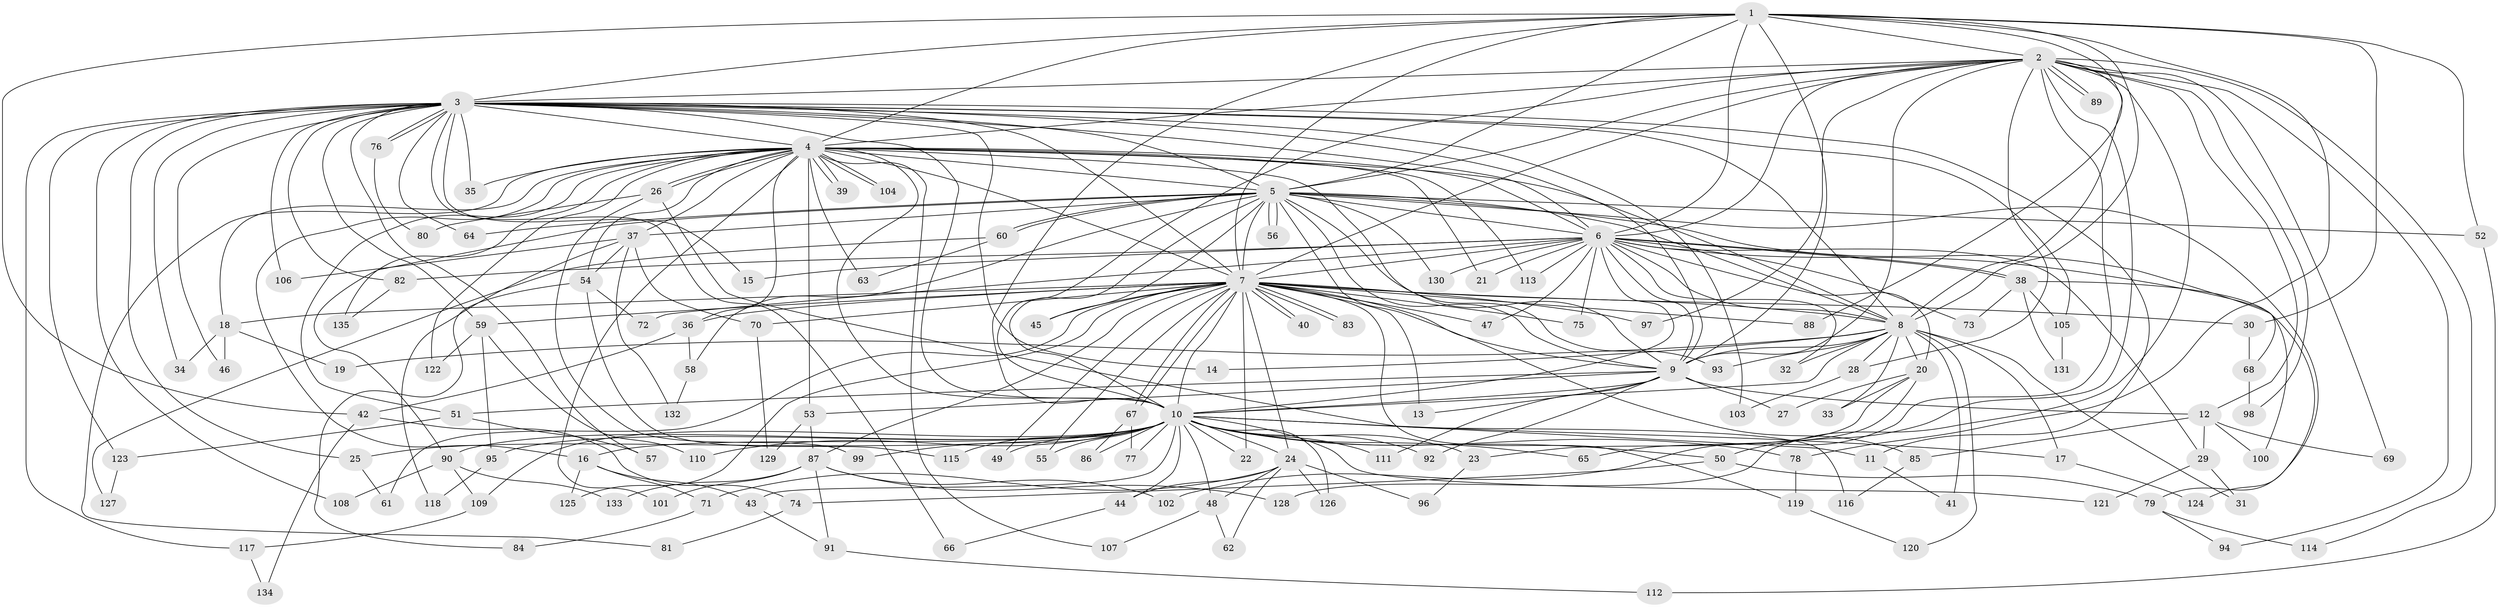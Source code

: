 // coarse degree distribution, {14: 0.018518518518518517, 19: 0.018518518518518517, 25: 0.018518518518518517, 1: 0.1111111111111111, 4: 0.16666666666666666, 2: 0.16666666666666666, 3: 0.16666666666666666, 5: 0.12962962962962962, 6: 0.037037037037037035, 13: 0.037037037037037035, 26: 0.018518518518518517, 18: 0.037037037037037035, 16: 0.018518518518518517, 8: 0.018518518518518517, 7: 0.018518518518518517, 23: 0.018518518518518517}
// Generated by graph-tools (version 1.1) at 2025/36/03/04/25 23:36:29]
// undirected, 135 vertices, 295 edges
graph export_dot {
  node [color=gray90,style=filled];
  1;
  2;
  3;
  4;
  5;
  6;
  7;
  8;
  9;
  10;
  11;
  12;
  13;
  14;
  15;
  16;
  17;
  18;
  19;
  20;
  21;
  22;
  23;
  24;
  25;
  26;
  27;
  28;
  29;
  30;
  31;
  32;
  33;
  34;
  35;
  36;
  37;
  38;
  39;
  40;
  41;
  42;
  43;
  44;
  45;
  46;
  47;
  48;
  49;
  50;
  51;
  52;
  53;
  54;
  55;
  56;
  57;
  58;
  59;
  60;
  61;
  62;
  63;
  64;
  65;
  66;
  67;
  68;
  69;
  70;
  71;
  72;
  73;
  74;
  75;
  76;
  77;
  78;
  79;
  80;
  81;
  82;
  83;
  84;
  85;
  86;
  87;
  88;
  89;
  90;
  91;
  92;
  93;
  94;
  95;
  96;
  97;
  98;
  99;
  100;
  101;
  102;
  103;
  104;
  105;
  106;
  107;
  108;
  109;
  110;
  111;
  112;
  113;
  114;
  115;
  116;
  117;
  118;
  119;
  120;
  121;
  122;
  123;
  124;
  125;
  126;
  127;
  128;
  129;
  130;
  131;
  132;
  133;
  134;
  135;
  1 -- 2;
  1 -- 3;
  1 -- 4;
  1 -- 5;
  1 -- 6;
  1 -- 7;
  1 -- 8;
  1 -- 9;
  1 -- 10;
  1 -- 30;
  1 -- 42;
  1 -- 52;
  1 -- 78;
  1 -- 88;
  2 -- 3;
  2 -- 4;
  2 -- 5;
  2 -- 6;
  2 -- 7;
  2 -- 8;
  2 -- 9;
  2 -- 10;
  2 -- 12;
  2 -- 28;
  2 -- 50;
  2 -- 69;
  2 -- 89;
  2 -- 89;
  2 -- 94;
  2 -- 97;
  2 -- 98;
  2 -- 102;
  2 -- 114;
  2 -- 128;
  3 -- 4;
  3 -- 5;
  3 -- 6;
  3 -- 7;
  3 -- 8;
  3 -- 9;
  3 -- 10;
  3 -- 11;
  3 -- 14;
  3 -- 15;
  3 -- 25;
  3 -- 34;
  3 -- 35;
  3 -- 46;
  3 -- 57;
  3 -- 59;
  3 -- 64;
  3 -- 66;
  3 -- 76;
  3 -- 76;
  3 -- 82;
  3 -- 103;
  3 -- 105;
  3 -- 106;
  3 -- 108;
  3 -- 117;
  3 -- 123;
  4 -- 5;
  4 -- 6;
  4 -- 7;
  4 -- 8;
  4 -- 9;
  4 -- 10;
  4 -- 16;
  4 -- 18;
  4 -- 21;
  4 -- 26;
  4 -- 26;
  4 -- 35;
  4 -- 36;
  4 -- 37;
  4 -- 39;
  4 -- 39;
  4 -- 51;
  4 -- 53;
  4 -- 54;
  4 -- 63;
  4 -- 81;
  4 -- 101;
  4 -- 104;
  4 -- 104;
  4 -- 107;
  4 -- 113;
  4 -- 122;
  4 -- 135;
  5 -- 6;
  5 -- 7;
  5 -- 8;
  5 -- 9;
  5 -- 10;
  5 -- 37;
  5 -- 45;
  5 -- 52;
  5 -- 56;
  5 -- 56;
  5 -- 58;
  5 -- 60;
  5 -- 60;
  5 -- 64;
  5 -- 68;
  5 -- 79;
  5 -- 85;
  5 -- 90;
  5 -- 93;
  5 -- 130;
  6 -- 7;
  6 -- 8;
  6 -- 9;
  6 -- 10;
  6 -- 15;
  6 -- 20;
  6 -- 21;
  6 -- 29;
  6 -- 32;
  6 -- 38;
  6 -- 38;
  6 -- 47;
  6 -- 72;
  6 -- 73;
  6 -- 75;
  6 -- 82;
  6 -- 100;
  6 -- 113;
  6 -- 130;
  7 -- 8;
  7 -- 9;
  7 -- 10;
  7 -- 13;
  7 -- 18;
  7 -- 22;
  7 -- 24;
  7 -- 30;
  7 -- 36;
  7 -- 40;
  7 -- 40;
  7 -- 45;
  7 -- 47;
  7 -- 49;
  7 -- 55;
  7 -- 59;
  7 -- 61;
  7 -- 67;
  7 -- 67;
  7 -- 70;
  7 -- 75;
  7 -- 83;
  7 -- 83;
  7 -- 87;
  7 -- 88;
  7 -- 97;
  7 -- 119;
  7 -- 125;
  8 -- 9;
  8 -- 10;
  8 -- 14;
  8 -- 17;
  8 -- 19;
  8 -- 20;
  8 -- 28;
  8 -- 31;
  8 -- 32;
  8 -- 33;
  8 -- 41;
  8 -- 93;
  8 -- 120;
  9 -- 10;
  9 -- 12;
  9 -- 13;
  9 -- 27;
  9 -- 51;
  9 -- 53;
  9 -- 92;
  9 -- 111;
  10 -- 11;
  10 -- 16;
  10 -- 17;
  10 -- 22;
  10 -- 23;
  10 -- 24;
  10 -- 25;
  10 -- 43;
  10 -- 44;
  10 -- 48;
  10 -- 49;
  10 -- 50;
  10 -- 55;
  10 -- 65;
  10 -- 77;
  10 -- 78;
  10 -- 86;
  10 -- 90;
  10 -- 92;
  10 -- 95;
  10 -- 99;
  10 -- 109;
  10 -- 110;
  10 -- 111;
  10 -- 115;
  10 -- 121;
  10 -- 126;
  11 -- 41;
  12 -- 29;
  12 -- 69;
  12 -- 85;
  12 -- 100;
  16 -- 43;
  16 -- 71;
  16 -- 125;
  17 -- 124;
  18 -- 19;
  18 -- 34;
  18 -- 46;
  20 -- 23;
  20 -- 27;
  20 -- 33;
  20 -- 65;
  23 -- 96;
  24 -- 44;
  24 -- 48;
  24 -- 62;
  24 -- 71;
  24 -- 96;
  24 -- 126;
  25 -- 61;
  26 -- 80;
  26 -- 99;
  26 -- 116;
  28 -- 103;
  29 -- 31;
  29 -- 121;
  30 -- 68;
  36 -- 42;
  36 -- 58;
  37 -- 54;
  37 -- 70;
  37 -- 106;
  37 -- 118;
  37 -- 132;
  38 -- 73;
  38 -- 105;
  38 -- 124;
  38 -- 131;
  42 -- 74;
  42 -- 134;
  43 -- 91;
  44 -- 66;
  48 -- 62;
  48 -- 107;
  50 -- 74;
  50 -- 79;
  51 -- 57;
  51 -- 123;
  52 -- 112;
  53 -- 87;
  53 -- 129;
  54 -- 72;
  54 -- 84;
  54 -- 115;
  58 -- 132;
  59 -- 95;
  59 -- 110;
  59 -- 122;
  60 -- 63;
  60 -- 127;
  67 -- 77;
  67 -- 86;
  68 -- 98;
  70 -- 129;
  71 -- 84;
  74 -- 81;
  76 -- 80;
  78 -- 119;
  79 -- 94;
  79 -- 114;
  82 -- 135;
  85 -- 116;
  87 -- 91;
  87 -- 101;
  87 -- 102;
  87 -- 128;
  87 -- 133;
  90 -- 108;
  90 -- 109;
  90 -- 133;
  91 -- 112;
  95 -- 118;
  105 -- 131;
  109 -- 117;
  117 -- 134;
  119 -- 120;
  123 -- 127;
}
